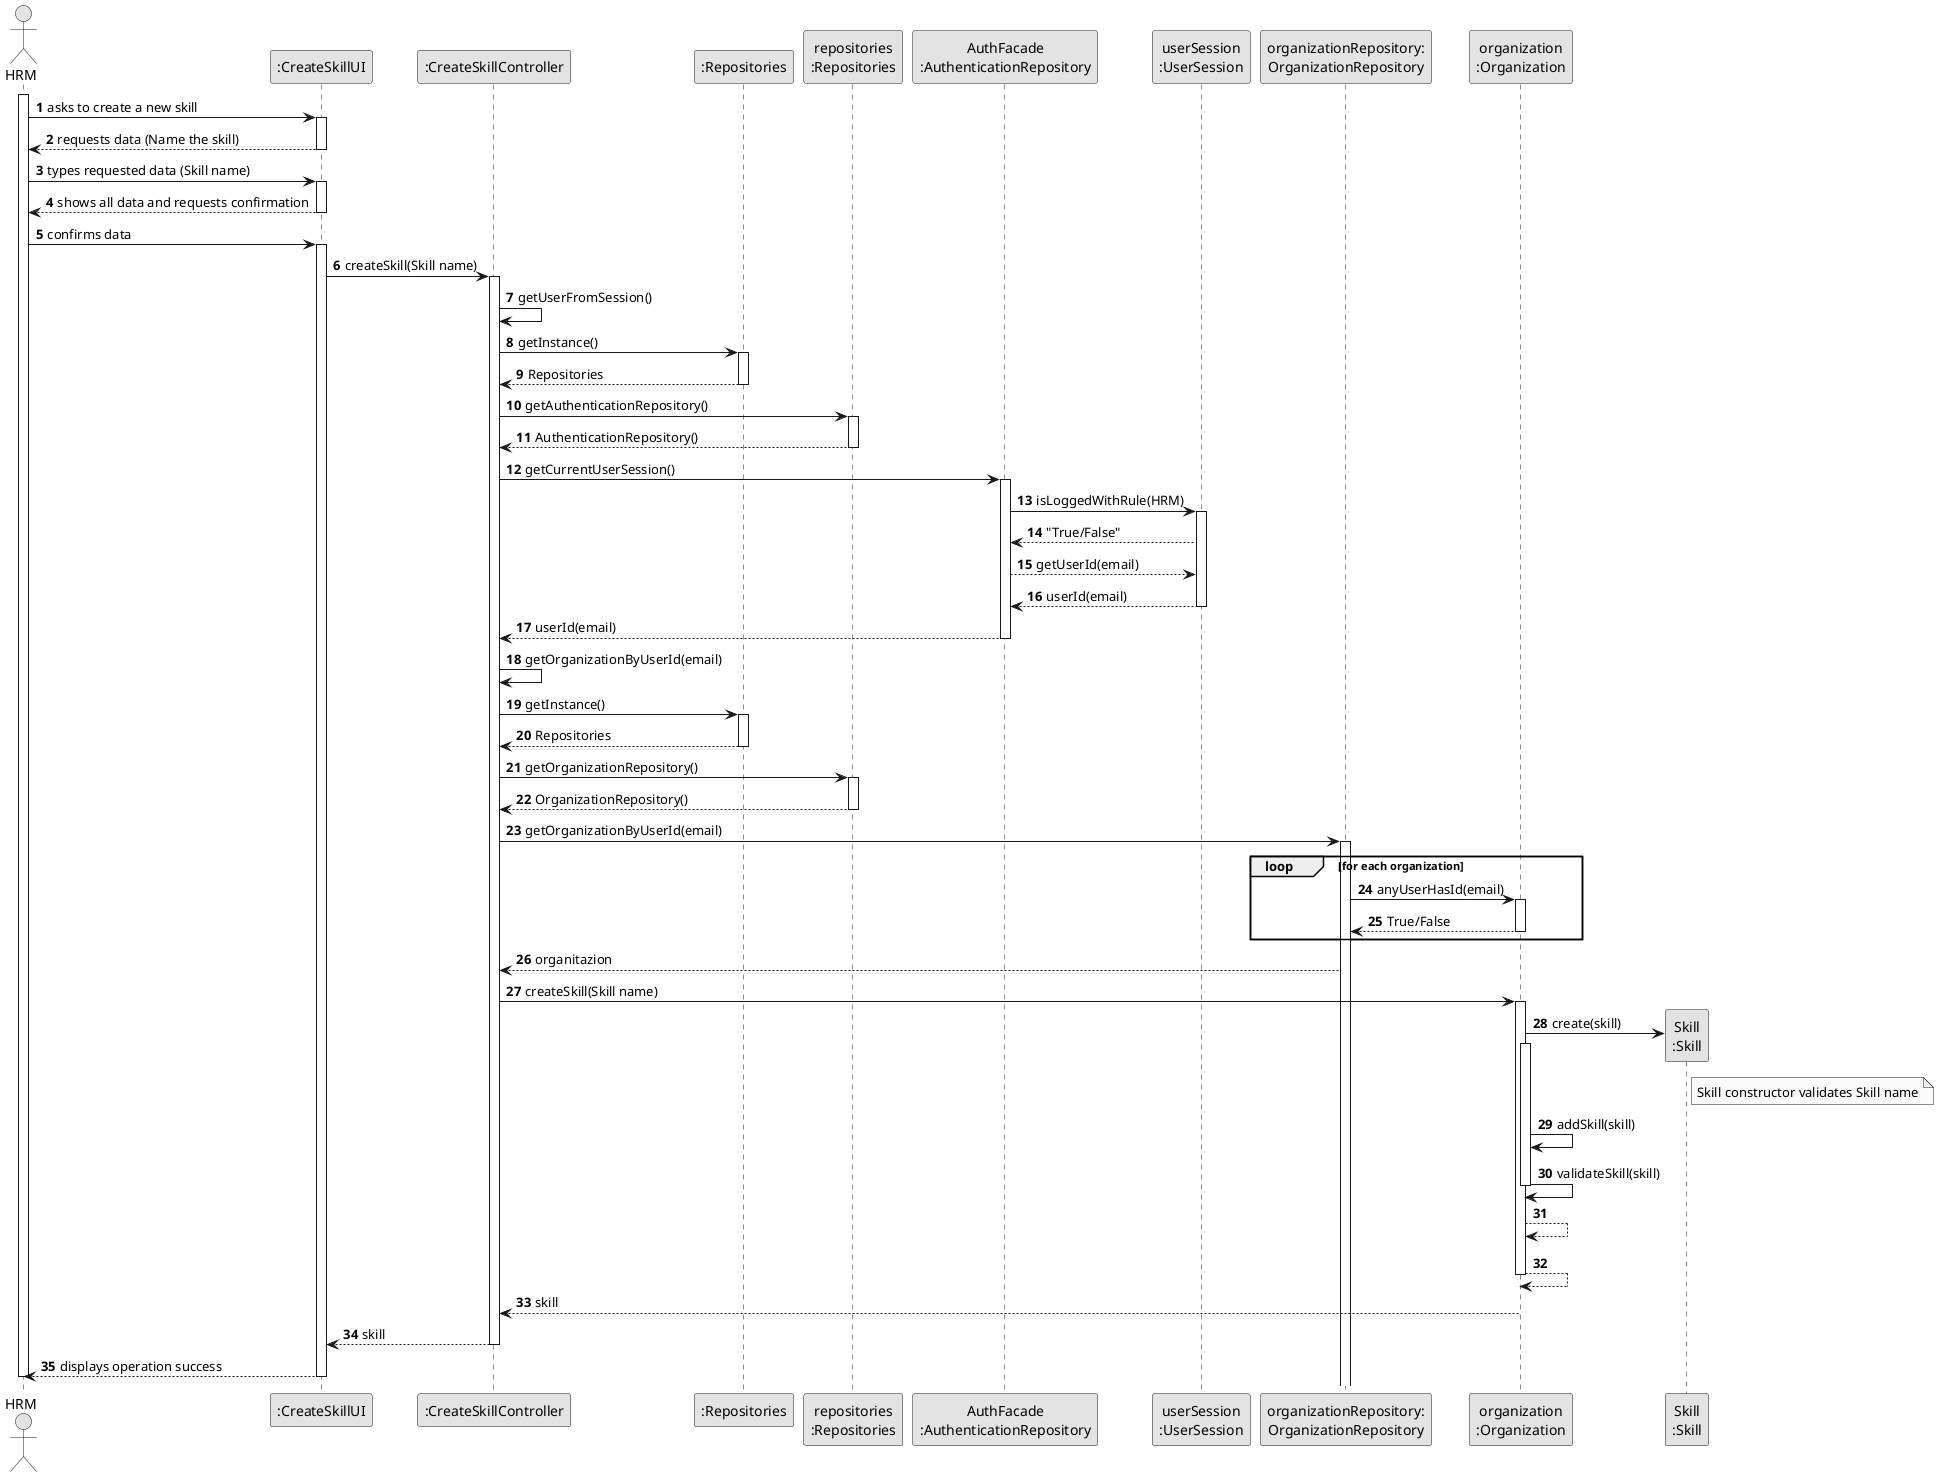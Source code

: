 @startuml
skinparam monochrome true
skinparam packageStyle rectangle
skinparam shadowing false

autonumber

'hide footbox
actor "HRM" as ADM
participant ":CreateSkillUI" as UI
participant ":CreateSkillController" as CTRL
participant ":Repositories" as RepositorySingleton
participant "repositories\n:Repositories" as PLAT
participant "AuthFacade\n:AuthenticationRepository" as AUTHREP
participant "userSession\n:UserSession" as USER
participant "organizationRepository:\nOrganizationRepository" as OrganizationRepository
participant "organization\n:Organization" as ORG
participant "Skill\n:Skill" as SKILL

activate ADM

        ADM -> UI : asks to create a new skill
        activate UI

        UI --> ADM : requests data (Name the skill)
    deactivate UI

    ADM -> UI : types requested data (Skill name)
    activate UI

        UI --> ADM : shows all data and requests confirmation
    deactivate UI

    ADM -> UI : confirms data
    activate UI

        UI -> CTRL : createSkill(Skill name)
        activate CTRL

        CTRL -> CTRL : getUserFromSession()

        CTRL -> RepositorySingleton : getInstance()
        activate RepositorySingleton
        CTRL <-- RepositorySingleton : Repositories
        deactivate RepositorySingleton

        CTRL -> PLAT : getAuthenticationRepository()

        activate PLAT
        CTRL <-- PLAT : AuthenticationRepository()
        deactivate PLAT



        CTRL -> AUTHREP : getCurrentUserSession()

        activate AUTHREP




        AUTHREP -> USER : isLoggedWithRule(HRM)

        activate USER

        AUTHREP <-- USER : "True/False"
        AUTHREP --> USER : getUserId(email)
        AUTHREP <-- USER : userId(email)
        deactivate USER

        CTRL <-- AUTHREP : userId(email)
        deactivate AUTHREP

        CTRL -> CTRL : getOrganizationByUserId(email)


        CTRL -> RepositorySingleton : getInstance()
        activate RepositorySingleton
        CTRL <-- RepositorySingleton : Repositories
        deactivate RepositorySingleton



        CTRL -> PLAT : getOrganizationRepository()
        activate PLAT
        CTRL <-- PLAT : OrganizationRepository()
        deactivate PLAT


        CTRL -> OrganizationRepository :getOrganizationByUserId(email)
        activate OrganizationRepository
            loop for each organization
            OrganizationRepository -> ORG : anyUserHasId(email)
            activate ORG
            OrganizationRepository <-- ORG : True/False
            deactivate ORG
            end loop

        CTRL <-- OrganizationRepository : organitazion



            CTRL -> ORG: createSkill(Skill name)
            activate ORG

                ORG -> SKILL**: create(skill)
                note right of SKILL
                  Skill constructor validates Skill name
                endnote


                activate ORG
                    ORG -> ORG: addSkill(skill)
                    ORG -> ORG: validateSkill(skill)

                    deactivate ORG

                    ORG --> ORG
                    ORG --> ORG
                deactivate ORG

                ORG --> CTRL : skill

            deactivate ORG

            CTRL --> UI: skill
            deactivate CTRL
            UI --> ADM: displays operation success
    deactivate UI

deactivate ADM




@enduml